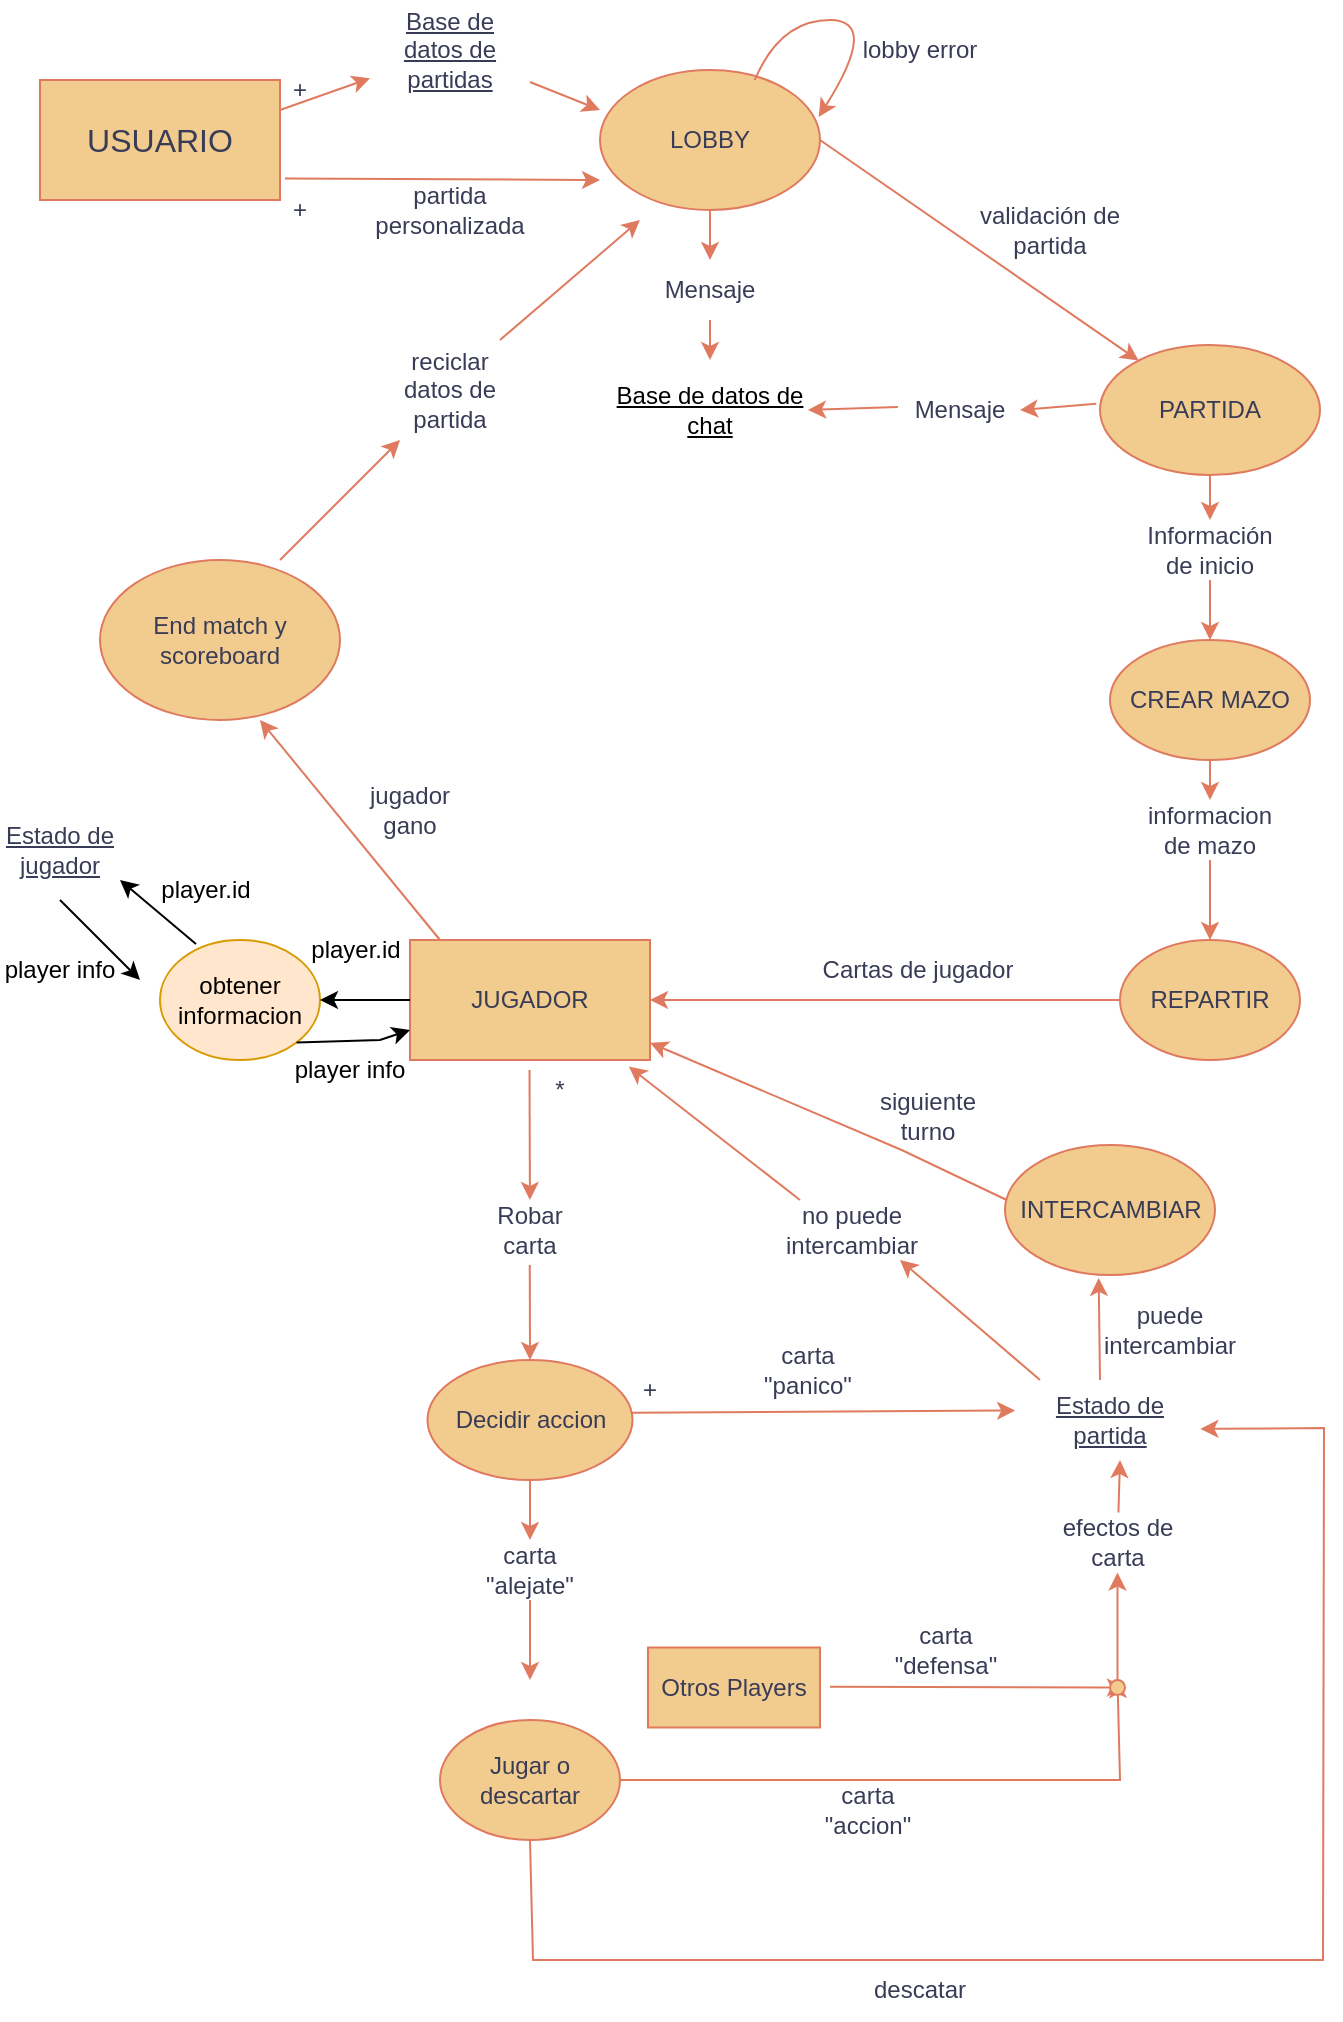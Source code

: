 <mxfile version="21.7.1" type="device">
  <diagram id="C5RBs43oDa-KdzZeNtuy" name="Page-1">
    <mxGraphModel dx="880" dy="451" grid="1" gridSize="10" guides="1" tooltips="1" connect="1" arrows="1" fold="1" page="1" pageScale="1" pageWidth="827" pageHeight="1169" background="#ffffff" math="0" shadow="0">
      <root>
        <mxCell id="WIyWlLk6GJQsqaUBKTNV-0" />
        <mxCell id="WIyWlLk6GJQsqaUBKTNV-1" parent="WIyWlLk6GJQsqaUBKTNV-0" />
        <mxCell id="hGUsqBW1zG1-z1by6nfn-2" value="USUARIO" style="rounded=0;whiteSpace=wrap;html=1;fontSize=16;labelBackgroundColor=none;fillColor=#F2CC8F;strokeColor=#E07A5F;fontColor=#393C56;" parent="WIyWlLk6GJQsqaUBKTNV-1" vertex="1">
          <mxGeometry x="30" y="60" width="120" height="60" as="geometry" />
        </mxCell>
        <mxCell id="hGUsqBW1zG1-z1by6nfn-3" value="" style="endArrow=classic;html=1;rounded=0;labelBackgroundColor=none;strokeColor=#E07A5F;fontColor=default;" parent="WIyWlLk6GJQsqaUBKTNV-1" source="hGUsqBW1zG1-z1by6nfn-8" edge="1">
          <mxGeometry width="50" height="50" relative="1" as="geometry">
            <mxPoint x="390" y="220" as="sourcePoint" />
            <mxPoint x="310" y="75" as="targetPoint" />
            <Array as="points" />
          </mxGeometry>
        </mxCell>
        <mxCell id="hGUsqBW1zG1-z1by6nfn-9" value="" style="endArrow=classic;html=1;rounded=0;exitX=1.02;exitY=0.821;exitDx=0;exitDy=0;exitPerimeter=0;labelBackgroundColor=none;strokeColor=#E07A5F;fontColor=default;" parent="WIyWlLk6GJQsqaUBKTNV-1" source="hGUsqBW1zG1-z1by6nfn-2" edge="1">
          <mxGeometry width="50" height="50" relative="1" as="geometry">
            <mxPoint x="390" y="100" as="sourcePoint" />
            <mxPoint x="310" y="110" as="targetPoint" />
          </mxGeometry>
        </mxCell>
        <mxCell id="hGUsqBW1zG1-z1by6nfn-10" value="+" style="text;html=1;strokeColor=none;fillColor=none;align=center;verticalAlign=middle;whiteSpace=wrap;rounded=0;labelBackgroundColor=none;fontColor=#393C56;" parent="WIyWlLk6GJQsqaUBKTNV-1" vertex="1">
          <mxGeometry x="130" y="50" width="60" height="30" as="geometry" />
        </mxCell>
        <mxCell id="hGUsqBW1zG1-z1by6nfn-11" value="+" style="text;html=1;strokeColor=none;fillColor=none;align=center;verticalAlign=middle;whiteSpace=wrap;rounded=0;labelBackgroundColor=none;fontColor=#393C56;" parent="WIyWlLk6GJQsqaUBKTNV-1" vertex="1">
          <mxGeometry x="130" y="110" width="60" height="30" as="geometry" />
        </mxCell>
        <mxCell id="hGUsqBW1zG1-z1by6nfn-12" value="partida personalizada" style="text;html=1;strokeColor=none;fillColor=none;align=center;verticalAlign=middle;whiteSpace=wrap;rounded=0;labelBackgroundColor=none;fontColor=#393C56;" parent="WIyWlLk6GJQsqaUBKTNV-1" vertex="1">
          <mxGeometry x="190" y="110" width="90" height="30" as="geometry" />
        </mxCell>
        <mxCell id="hGUsqBW1zG1-z1by6nfn-14" value="LOBBY" style="ellipse;whiteSpace=wrap;html=1;labelBackgroundColor=none;fillColor=#F2CC8F;strokeColor=#E07A5F;fontColor=#393C56;" parent="WIyWlLk6GJQsqaUBKTNV-1" vertex="1">
          <mxGeometry x="310" y="55" width="110" height="70" as="geometry" />
        </mxCell>
        <mxCell id="hGUsqBW1zG1-z1by6nfn-15" value="" style="endArrow=classic;html=1;rounded=0;exitX=1;exitY=0.25;exitDx=0;exitDy=0;labelBackgroundColor=none;strokeColor=#E07A5F;fontColor=default;" parent="WIyWlLk6GJQsqaUBKTNV-1" source="hGUsqBW1zG1-z1by6nfn-2" target="hGUsqBW1zG1-z1by6nfn-8" edge="1">
          <mxGeometry width="50" height="50" relative="1" as="geometry">
            <mxPoint x="150" y="75" as="sourcePoint" />
            <mxPoint x="310" y="75" as="targetPoint" />
            <Array as="points" />
          </mxGeometry>
        </mxCell>
        <mxCell id="hGUsqBW1zG1-z1by6nfn-8" value="&lt;u&gt;Base de datos de partidas&lt;/u&gt;" style="text;strokeColor=none;fillColor=none;align=center;verticalAlign=middle;spacingLeft=4;spacingRight=4;overflow=hidden;points=[[0,0.5],[1,0.5]];portConstraint=eastwest;rotatable=0;whiteSpace=wrap;html=1;labelBackgroundColor=none;fontColor=#393C56;" parent="WIyWlLk6GJQsqaUBKTNV-1" vertex="1">
          <mxGeometry x="195" y="20" width="80" height="50" as="geometry" />
        </mxCell>
        <mxCell id="hGUsqBW1zG1-z1by6nfn-16" value="" style="endArrow=classic;html=1;rounded=0;exitX=0.5;exitY=1;exitDx=0;exitDy=0;labelBackgroundColor=none;strokeColor=#E07A5F;fontColor=default;" parent="WIyWlLk6GJQsqaUBKTNV-1" source="hGUsqBW1zG1-z1by6nfn-18" edge="1">
          <mxGeometry width="50" height="50" relative="1" as="geometry">
            <mxPoint x="390" y="180" as="sourcePoint" />
            <mxPoint x="365" y="200" as="targetPoint" />
          </mxGeometry>
        </mxCell>
        <mxCell id="hGUsqBW1zG1-z1by6nfn-19" value="" style="endArrow=classic;html=1;rounded=0;exitX=0.5;exitY=1;exitDx=0;exitDy=0;labelBackgroundColor=none;strokeColor=#E07A5F;fontColor=default;" parent="WIyWlLk6GJQsqaUBKTNV-1" source="hGUsqBW1zG1-z1by6nfn-14" target="hGUsqBW1zG1-z1by6nfn-18" edge="1">
          <mxGeometry width="50" height="50" relative="1" as="geometry">
            <mxPoint x="365" y="125" as="sourcePoint" />
            <mxPoint x="365" y="200" as="targetPoint" />
          </mxGeometry>
        </mxCell>
        <mxCell id="hGUsqBW1zG1-z1by6nfn-18" value="Mensaje" style="text;html=1;strokeColor=none;fillColor=none;align=center;verticalAlign=middle;whiteSpace=wrap;rounded=0;labelBackgroundColor=none;fontColor=#393C56;" parent="WIyWlLk6GJQsqaUBKTNV-1" vertex="1">
          <mxGeometry x="335" y="150" width="60" height="30" as="geometry" />
        </mxCell>
        <mxCell id="hGUsqBW1zG1-z1by6nfn-20" value="" style="endArrow=classic;html=1;rounded=0;exitX=1;exitY=0.5;exitDx=0;exitDy=0;labelBackgroundColor=none;strokeColor=#E07A5F;fontColor=default;" parent="WIyWlLk6GJQsqaUBKTNV-1" source="hGUsqBW1zG1-z1by6nfn-14" target="hGUsqBW1zG1-z1by6nfn-21" edge="1">
          <mxGeometry width="50" height="50" relative="1" as="geometry">
            <mxPoint x="560" y="200" as="sourcePoint" />
            <mxPoint x="560" y="90" as="targetPoint" />
          </mxGeometry>
        </mxCell>
        <mxCell id="hGUsqBW1zG1-z1by6nfn-21" value="PARTIDA" style="ellipse;whiteSpace=wrap;html=1;labelBackgroundColor=none;fillColor=#F2CC8F;strokeColor=#E07A5F;fontColor=#393C56;" parent="WIyWlLk6GJQsqaUBKTNV-1" vertex="1">
          <mxGeometry x="560" y="192.5" width="110" height="65" as="geometry" />
        </mxCell>
        <mxCell id="hGUsqBW1zG1-z1by6nfn-23" value="validación de partida" style="text;html=1;strokeColor=none;fillColor=none;align=center;verticalAlign=middle;whiteSpace=wrap;rounded=0;labelBackgroundColor=none;fontColor=#393C56;" parent="WIyWlLk6GJQsqaUBKTNV-1" vertex="1">
          <mxGeometry x="490" y="120" width="90" height="30" as="geometry" />
        </mxCell>
        <mxCell id="hGUsqBW1zG1-z1by6nfn-25" value="lobby error" style="text;html=1;strokeColor=none;fillColor=none;align=center;verticalAlign=middle;whiteSpace=wrap;rounded=0;labelBackgroundColor=none;fontColor=#393C56;" parent="WIyWlLk6GJQsqaUBKTNV-1" vertex="1">
          <mxGeometry x="440" y="30" width="60" height="30" as="geometry" />
        </mxCell>
        <mxCell id="hGUsqBW1zG1-z1by6nfn-27" value="" style="curved=1;endArrow=classic;html=1;rounded=0;exitX=0.703;exitY=0.073;exitDx=0;exitDy=0;exitPerimeter=0;entryX=0.994;entryY=0.335;entryDx=0;entryDy=0;entryPerimeter=0;labelBackgroundColor=none;strokeColor=#E07A5F;fontColor=default;" parent="WIyWlLk6GJQsqaUBKTNV-1" source="hGUsqBW1zG1-z1by6nfn-14" target="hGUsqBW1zG1-z1by6nfn-14" edge="1">
          <mxGeometry width="50" height="50" relative="1" as="geometry">
            <mxPoint x="420" y="80" as="sourcePoint" />
            <mxPoint x="430" y="90" as="targetPoint" />
            <Array as="points">
              <mxPoint x="400" y="30" />
              <mxPoint x="450" y="30" />
            </Array>
          </mxGeometry>
        </mxCell>
        <mxCell id="hGUsqBW1zG1-z1by6nfn-29" value="" style="endArrow=classic;html=1;rounded=0;exitX=-0.017;exitY=0.452;exitDx=0;exitDy=0;exitPerimeter=0;entryX=1;entryY=0.5;entryDx=0;entryDy=0;labelBackgroundColor=none;strokeColor=#E07A5F;fontColor=default;" parent="WIyWlLk6GJQsqaUBKTNV-1" source="hGUsqBW1zG1-z1by6nfn-28" edge="1">
          <mxGeometry width="50" height="50" relative="1" as="geometry">
            <mxPoint x="375" y="135" as="sourcePoint" />
            <mxPoint x="414" y="225" as="targetPoint" />
            <Array as="points" />
          </mxGeometry>
        </mxCell>
        <mxCell id="hGUsqBW1zG1-z1by6nfn-30" value="" style="endArrow=classic;html=1;rounded=0;exitX=-0.017;exitY=0.452;exitDx=0;exitDy=0;exitPerimeter=0;entryX=1;entryY=0.5;entryDx=0;entryDy=0;labelBackgroundColor=none;strokeColor=#E07A5F;fontColor=default;" parent="WIyWlLk6GJQsqaUBKTNV-1" source="hGUsqBW1zG1-z1by6nfn-21" target="hGUsqBW1zG1-z1by6nfn-28" edge="1">
          <mxGeometry width="50" height="50" relative="1" as="geometry">
            <mxPoint x="558" y="222" as="sourcePoint" />
            <mxPoint x="414" y="225" as="targetPoint" />
            <Array as="points" />
          </mxGeometry>
        </mxCell>
        <mxCell id="hGUsqBW1zG1-z1by6nfn-28" value="Mensaje" style="text;html=1;strokeColor=none;fillColor=none;align=center;verticalAlign=middle;whiteSpace=wrap;rounded=0;labelBackgroundColor=none;fontColor=#393C56;" parent="WIyWlLk6GJQsqaUBKTNV-1" vertex="1">
          <mxGeometry x="460" y="210" width="60" height="30" as="geometry" />
        </mxCell>
        <mxCell id="hGUsqBW1zG1-z1by6nfn-32" value="&lt;u&gt;Estado de partida&lt;/u&gt;" style="text;html=1;strokeColor=none;fillColor=none;align=center;verticalAlign=middle;whiteSpace=wrap;rounded=0;labelBackgroundColor=none;fontColor=#393C56;" parent="WIyWlLk6GJQsqaUBKTNV-1" vertex="1">
          <mxGeometry x="520" y="712.5" width="90" height="35" as="geometry" />
        </mxCell>
        <mxCell id="hGUsqBW1zG1-z1by6nfn-34" value="" style="endArrow=classic;html=1;rounded=0;exitX=0.5;exitY=1;exitDx=0;exitDy=0;labelBackgroundColor=none;strokeColor=#E07A5F;fontColor=default;" parent="WIyWlLk6GJQsqaUBKTNV-1" source="hGUsqBW1zG1-z1by6nfn-38" edge="1">
          <mxGeometry width="50" height="50" relative="1" as="geometry">
            <mxPoint x="780" y="160" as="sourcePoint" />
            <mxPoint x="615" y="340" as="targetPoint" />
          </mxGeometry>
        </mxCell>
        <mxCell id="hGUsqBW1zG1-z1by6nfn-35" value="CREAR MAZO" style="ellipse;whiteSpace=wrap;html=1;labelBackgroundColor=none;fillColor=#F2CC8F;strokeColor=#E07A5F;fontColor=#393C56;" parent="WIyWlLk6GJQsqaUBKTNV-1" vertex="1">
          <mxGeometry x="565" y="340" width="100" height="60" as="geometry" />
        </mxCell>
        <mxCell id="hGUsqBW1zG1-z1by6nfn-39" value="" style="endArrow=classic;html=1;rounded=0;exitX=0.5;exitY=1;exitDx=0;exitDy=0;labelBackgroundColor=none;strokeColor=#E07A5F;fontColor=default;" parent="WIyWlLk6GJQsqaUBKTNV-1" source="hGUsqBW1zG1-z1by6nfn-21" target="hGUsqBW1zG1-z1by6nfn-38" edge="1">
          <mxGeometry width="50" height="50" relative="1" as="geometry">
            <mxPoint x="615" y="258" as="sourcePoint" />
            <mxPoint x="615" y="340" as="targetPoint" />
          </mxGeometry>
        </mxCell>
        <mxCell id="hGUsqBW1zG1-z1by6nfn-38" value="Información de inicio" style="text;html=1;strokeColor=none;fillColor=none;align=center;verticalAlign=middle;whiteSpace=wrap;rounded=0;labelBackgroundColor=none;fontColor=#393C56;" parent="WIyWlLk6GJQsqaUBKTNV-1" vertex="1">
          <mxGeometry x="585" y="280" width="60" height="30" as="geometry" />
        </mxCell>
        <mxCell id="hGUsqBW1zG1-z1by6nfn-40" value="" style="endArrow=classic;html=1;rounded=0;exitX=0.5;exitY=1;exitDx=0;exitDy=0;labelBackgroundColor=none;strokeColor=#E07A5F;fontColor=default;" parent="WIyWlLk6GJQsqaUBKTNV-1" source="hGUsqBW1zG1-z1by6nfn-41" edge="1">
          <mxGeometry width="50" height="50" relative="1" as="geometry">
            <mxPoint x="530" y="330" as="sourcePoint" />
            <mxPoint x="615" y="490" as="targetPoint" />
          </mxGeometry>
        </mxCell>
        <mxCell id="hGUsqBW1zG1-z1by6nfn-42" value="" style="endArrow=classic;html=1;rounded=0;exitX=0.5;exitY=1;exitDx=0;exitDy=0;labelBackgroundColor=none;strokeColor=#E07A5F;fontColor=default;" parent="WIyWlLk6GJQsqaUBKTNV-1" source="hGUsqBW1zG1-z1by6nfn-35" target="hGUsqBW1zG1-z1by6nfn-41" edge="1">
          <mxGeometry width="50" height="50" relative="1" as="geometry">
            <mxPoint x="615" y="400" as="sourcePoint" />
            <mxPoint x="615" y="490" as="targetPoint" />
          </mxGeometry>
        </mxCell>
        <mxCell id="hGUsqBW1zG1-z1by6nfn-41" value="informacion de mazo" style="text;html=1;strokeColor=none;fillColor=none;align=center;verticalAlign=middle;whiteSpace=wrap;rounded=0;labelBackgroundColor=none;fontColor=#393C56;" parent="WIyWlLk6GJQsqaUBKTNV-1" vertex="1">
          <mxGeometry x="585" y="420" width="60" height="30" as="geometry" />
        </mxCell>
        <mxCell id="hGUsqBW1zG1-z1by6nfn-43" value="REPARTIR" style="ellipse;whiteSpace=wrap;html=1;labelBackgroundColor=none;fillColor=#F2CC8F;strokeColor=#E07A5F;fontColor=#393C56;" parent="WIyWlLk6GJQsqaUBKTNV-1" vertex="1">
          <mxGeometry x="570" y="490" width="90" height="60" as="geometry" />
        </mxCell>
        <mxCell id="hGUsqBW1zG1-z1by6nfn-44" value="JUGADOR" style="rounded=0;whiteSpace=wrap;html=1;labelBackgroundColor=none;fillColor=#F2CC8F;strokeColor=#E07A5F;fontColor=#393C56;" parent="WIyWlLk6GJQsqaUBKTNV-1" vertex="1">
          <mxGeometry x="215" y="490" width="120" height="60" as="geometry" />
        </mxCell>
        <mxCell id="hGUsqBW1zG1-z1by6nfn-45" value="" style="endArrow=classic;html=1;rounded=0;exitX=0;exitY=0.5;exitDx=0;exitDy=0;entryX=1;entryY=0.5;entryDx=0;entryDy=0;labelBackgroundColor=none;strokeColor=#E07A5F;fontColor=default;" parent="WIyWlLk6GJQsqaUBKTNV-1" source="hGUsqBW1zG1-z1by6nfn-43" target="hGUsqBW1zG1-z1by6nfn-44" edge="1">
          <mxGeometry width="50" height="50" relative="1" as="geometry">
            <mxPoint x="530" y="560" as="sourcePoint" />
            <mxPoint x="580" y="510" as="targetPoint" />
          </mxGeometry>
        </mxCell>
        <mxCell id="hGUsqBW1zG1-z1by6nfn-47" value="Cartas de jugador" style="text;html=1;strokeColor=none;fillColor=none;align=center;verticalAlign=middle;whiteSpace=wrap;rounded=0;labelBackgroundColor=none;fontColor=#393C56;" parent="WIyWlLk6GJQsqaUBKTNV-1" vertex="1">
          <mxGeometry x="414" y="490" width="110" height="30" as="geometry" />
        </mxCell>
        <mxCell id="hGUsqBW1zG1-z1by6nfn-48" value="&lt;u&gt;Estado de jugador&lt;/u&gt;" style="text;html=1;strokeColor=none;fillColor=none;align=center;verticalAlign=middle;whiteSpace=wrap;rounded=0;labelBackgroundColor=none;fontColor=#393C56;" parent="WIyWlLk6GJQsqaUBKTNV-1" vertex="1">
          <mxGeometry x="10" y="430" width="60" height="30" as="geometry" />
        </mxCell>
        <mxCell id="hGUsqBW1zG1-z1by6nfn-52" value="" style="endArrow=classic;html=1;rounded=0;exitX=0.498;exitY=1.083;exitDx=0;exitDy=0;exitPerimeter=0;labelBackgroundColor=none;strokeColor=#E07A5F;fontColor=default;" parent="WIyWlLk6GJQsqaUBKTNV-1" source="hGUsqBW1zG1-z1by6nfn-54" edge="1">
          <mxGeometry width="50" height="50" relative="1" as="geometry">
            <mxPoint x="270" y="620" as="sourcePoint" />
            <mxPoint x="275" y="700" as="targetPoint" />
          </mxGeometry>
        </mxCell>
        <mxCell id="hGUsqBW1zG1-z1by6nfn-55" value="" style="endArrow=classic;html=1;rounded=0;exitX=0.498;exitY=1.083;exitDx=0;exitDy=0;exitPerimeter=0;labelBackgroundColor=none;strokeColor=#E07A5F;fontColor=default;" parent="WIyWlLk6GJQsqaUBKTNV-1" source="hGUsqBW1zG1-z1by6nfn-44" target="hGUsqBW1zG1-z1by6nfn-54" edge="1">
          <mxGeometry width="50" height="50" relative="1" as="geometry">
            <mxPoint x="275" y="555" as="sourcePoint" />
            <mxPoint x="275" y="640" as="targetPoint" />
          </mxGeometry>
        </mxCell>
        <mxCell id="hGUsqBW1zG1-z1by6nfn-54" value="Robar carta" style="text;html=1;strokeColor=none;fillColor=none;align=center;verticalAlign=middle;whiteSpace=wrap;rounded=0;labelBackgroundColor=none;fontColor=#393C56;" parent="WIyWlLk6GJQsqaUBKTNV-1" vertex="1">
          <mxGeometry x="245" y="620" width="60" height="30" as="geometry" />
        </mxCell>
        <mxCell id="hGUsqBW1zG1-z1by6nfn-56" value="Decidir accion" style="ellipse;whiteSpace=wrap;html=1;labelBackgroundColor=none;fillColor=#F2CC8F;strokeColor=#E07A5F;fontColor=#393C56;" parent="WIyWlLk6GJQsqaUBKTNV-1" vertex="1">
          <mxGeometry x="223.75" y="700" width="102.5" height="60" as="geometry" />
        </mxCell>
        <mxCell id="hGUsqBW1zG1-z1by6nfn-62" value="*" style="text;html=1;strokeColor=none;fillColor=none;align=center;verticalAlign=middle;whiteSpace=wrap;rounded=0;labelBackgroundColor=none;fontColor=#393C56;" parent="WIyWlLk6GJQsqaUBKTNV-1" vertex="1">
          <mxGeometry x="260" y="550" width="60" height="30" as="geometry" />
        </mxCell>
        <mxCell id="hGUsqBW1zG1-z1by6nfn-63" value="" style="endArrow=classic;html=1;rounded=0;exitX=0.993;exitY=0.44;exitDx=0;exitDy=0;exitPerimeter=0;entryX=-0.027;entryY=0.365;entryDx=0;entryDy=0;entryPerimeter=0;labelBackgroundColor=none;strokeColor=#E07A5F;fontColor=default;" parent="WIyWlLk6GJQsqaUBKTNV-1" source="hGUsqBW1zG1-z1by6nfn-56" target="hGUsqBW1zG1-z1by6nfn-32" edge="1">
          <mxGeometry width="50" height="50" relative="1" as="geometry">
            <mxPoint x="280" y="690" as="sourcePoint" />
            <mxPoint x="330" y="640" as="targetPoint" />
          </mxGeometry>
        </mxCell>
        <mxCell id="hGUsqBW1zG1-z1by6nfn-65" value="carta &quot;panico&quot;" style="text;html=1;strokeColor=none;fillColor=none;align=center;verticalAlign=middle;whiteSpace=wrap;rounded=0;labelBackgroundColor=none;fontColor=#393C56;" parent="WIyWlLk6GJQsqaUBKTNV-1" vertex="1">
          <mxGeometry x="384" y="690" width="60" height="30" as="geometry" />
        </mxCell>
        <mxCell id="hGUsqBW1zG1-z1by6nfn-66" value="+" style="text;html=1;strokeColor=none;fillColor=none;align=center;verticalAlign=middle;whiteSpace=wrap;rounded=0;labelBackgroundColor=none;fontColor=#393C56;" parent="WIyWlLk6GJQsqaUBKTNV-1" vertex="1">
          <mxGeometry x="305" y="700" width="60" height="30" as="geometry" />
        </mxCell>
        <mxCell id="hGUsqBW1zG1-z1by6nfn-68" value="INTERCAMBIAR" style="ellipse;whiteSpace=wrap;html=1;labelBackgroundColor=none;fillColor=#F2CC8F;strokeColor=#E07A5F;fontColor=#393C56;" parent="WIyWlLk6GJQsqaUBKTNV-1" vertex="1">
          <mxGeometry x="512.5" y="592.5" width="105" height="65" as="geometry" />
        </mxCell>
        <mxCell id="hGUsqBW1zG1-z1by6nfn-69" value="" style="endArrow=classic;html=1;rounded=0;exitX=0;exitY=0.5;exitDx=0;exitDy=0;entryX=0.993;entryY=0.94;entryDx=0;entryDy=0;entryPerimeter=0;labelBackgroundColor=none;strokeColor=#E07A5F;fontColor=default;" parent="WIyWlLk6GJQsqaUBKTNV-1" edge="1">
          <mxGeometry width="50" height="50" relative="1" as="geometry">
            <mxPoint x="513.34" y="620" as="sourcePoint" />
            <mxPoint x="335.0" y="541.4" as="targetPoint" />
            <Array as="points">
              <mxPoint x="460.84" y="595" />
            </Array>
          </mxGeometry>
        </mxCell>
        <mxCell id="hGUsqBW1zG1-z1by6nfn-71" value="" style="endArrow=classic;html=1;rounded=0;entryX=0.912;entryY=1.055;entryDx=0;entryDy=0;entryPerimeter=0;labelBackgroundColor=none;strokeColor=#E07A5F;fontColor=default;" parent="WIyWlLk6GJQsqaUBKTNV-1" target="hGUsqBW1zG1-z1by6nfn-44" edge="1">
          <mxGeometry width="50" height="50" relative="1" as="geometry">
            <mxPoint x="410" y="620" as="sourcePoint" />
            <mxPoint x="330" y="560" as="targetPoint" />
          </mxGeometry>
        </mxCell>
        <mxCell id="hGUsqBW1zG1-z1by6nfn-72" value="puede intercambiar" style="text;html=1;strokeColor=none;fillColor=none;align=center;verticalAlign=middle;whiteSpace=wrap;rounded=0;labelBackgroundColor=none;fontColor=#393C56;" parent="WIyWlLk6GJQsqaUBKTNV-1" vertex="1">
          <mxGeometry x="565" y="670" width="60" height="30" as="geometry" />
        </mxCell>
        <mxCell id="hGUsqBW1zG1-z1by6nfn-73" value="" style="endArrow=classic;html=1;rounded=0;entryX=0.446;entryY=1.023;entryDx=0;entryDy=0;entryPerimeter=0;labelBackgroundColor=none;strokeColor=#E07A5F;fontColor=default;" parent="WIyWlLk6GJQsqaUBKTNV-1" target="hGUsqBW1zG1-z1by6nfn-68" edge="1">
          <mxGeometry width="50" height="50" relative="1" as="geometry">
            <mxPoint x="560" y="710" as="sourcePoint" />
            <mxPoint x="600" y="660" as="targetPoint" />
          </mxGeometry>
        </mxCell>
        <mxCell id="hGUsqBW1zG1-z1by6nfn-75" value="" style="endArrow=classic;html=1;rounded=0;labelBackgroundColor=none;strokeColor=#E07A5F;fontColor=default;" parent="WIyWlLk6GJQsqaUBKTNV-1" edge="1">
          <mxGeometry width="50" height="50" relative="1" as="geometry">
            <mxPoint x="530" y="710" as="sourcePoint" />
            <mxPoint x="460" y="650" as="targetPoint" />
          </mxGeometry>
        </mxCell>
        <mxCell id="hGUsqBW1zG1-z1by6nfn-74" value="no puede intercambiar" style="text;html=1;strokeColor=none;fillColor=none;align=center;verticalAlign=middle;whiteSpace=wrap;rounded=0;labelBackgroundColor=none;fontColor=#393C56;" parent="WIyWlLk6GJQsqaUBKTNV-1" vertex="1">
          <mxGeometry x="414" y="625" width="44" height="20" as="geometry" />
        </mxCell>
        <mxCell id="hGUsqBW1zG1-z1by6nfn-78" value="siguiente turno" style="text;html=1;strokeColor=none;fillColor=none;align=center;verticalAlign=middle;whiteSpace=wrap;rounded=0;labelBackgroundColor=none;fontColor=#393C56;" parent="WIyWlLk6GJQsqaUBKTNV-1" vertex="1">
          <mxGeometry x="444" y="562.5" width="60" height="30" as="geometry" />
        </mxCell>
        <mxCell id="hGUsqBW1zG1-z1by6nfn-79" value="" style="endArrow=classic;html=1;rounded=0;exitX=0.5;exitY=1;exitDx=0;exitDy=0;labelBackgroundColor=none;strokeColor=#E07A5F;fontColor=default;" parent="WIyWlLk6GJQsqaUBKTNV-1" source="hGUsqBW1zG1-z1by6nfn-81" edge="1">
          <mxGeometry width="50" height="50" relative="1" as="geometry">
            <mxPoint x="280" y="800" as="sourcePoint" />
            <mxPoint x="275" y="860" as="targetPoint" />
          </mxGeometry>
        </mxCell>
        <mxCell id="hGUsqBW1zG1-z1by6nfn-82" value="" style="endArrow=classic;html=1;rounded=0;exitX=0.5;exitY=1;exitDx=0;exitDy=0;labelBackgroundColor=none;strokeColor=#E07A5F;fontColor=default;" parent="WIyWlLk6GJQsqaUBKTNV-1" source="hGUsqBW1zG1-z1by6nfn-56" target="hGUsqBW1zG1-z1by6nfn-81" edge="1">
          <mxGeometry width="50" height="50" relative="1" as="geometry">
            <mxPoint x="275" y="760" as="sourcePoint" />
            <mxPoint x="275" y="840" as="targetPoint" />
          </mxGeometry>
        </mxCell>
        <mxCell id="hGUsqBW1zG1-z1by6nfn-81" value="carta &quot;alejate&quot;" style="text;html=1;strokeColor=none;fillColor=none;align=center;verticalAlign=middle;whiteSpace=wrap;rounded=0;labelBackgroundColor=none;fontColor=#393C56;" parent="WIyWlLk6GJQsqaUBKTNV-1" vertex="1">
          <mxGeometry x="245" y="790" width="60" height="30" as="geometry" />
        </mxCell>
        <mxCell id="hGUsqBW1zG1-z1by6nfn-83" value="Jugar o descartar" style="ellipse;whiteSpace=wrap;html=1;labelBackgroundColor=none;fillColor=#F2CC8F;strokeColor=#E07A5F;fontColor=#393C56;" parent="WIyWlLk6GJQsqaUBKTNV-1" vertex="1">
          <mxGeometry x="230" y="880" width="90" height="60" as="geometry" />
        </mxCell>
        <mxCell id="hGUsqBW1zG1-z1by6nfn-84" value="" style="endArrow=classic;html=1;rounded=0;entryX=1.002;entryY=0.627;entryDx=0;entryDy=0;entryPerimeter=0;exitX=0.5;exitY=1;exitDx=0;exitDy=0;labelBackgroundColor=none;strokeColor=#E07A5F;fontColor=default;" parent="WIyWlLk6GJQsqaUBKTNV-1" source="hGUsqBW1zG1-z1by6nfn-83" target="hGUsqBW1zG1-z1by6nfn-32" edge="1">
          <mxGeometry width="50" height="50" relative="1" as="geometry">
            <mxPoint x="277" y="950" as="sourcePoint" />
            <mxPoint x="620" y="630" as="targetPoint" />
            <Array as="points">
              <mxPoint x="276.5" y="1000" />
              <mxPoint x="601.5" y="1000" />
              <mxPoint x="671.5" y="1000" />
              <mxPoint x="672" y="734" />
            </Array>
          </mxGeometry>
        </mxCell>
        <mxCell id="hGUsqBW1zG1-z1by6nfn-86" value="descatar" style="text;html=1;strokeColor=none;fillColor=none;align=center;verticalAlign=middle;whiteSpace=wrap;rounded=0;labelBackgroundColor=none;fontColor=#393C56;" parent="WIyWlLk6GJQsqaUBKTNV-1" vertex="1">
          <mxGeometry x="440" y="1000" width="60" height="30" as="geometry" />
        </mxCell>
        <mxCell id="hGUsqBW1zG1-z1by6nfn-88" value="Otros Players" style="rounded=0;whiteSpace=wrap;html=1;labelBackgroundColor=none;fillColor=#F2CC8F;strokeColor=#E07A5F;fontColor=#393C56;" parent="WIyWlLk6GJQsqaUBKTNV-1" vertex="1">
          <mxGeometry x="334" y="843.75" width="86" height="40" as="geometry" />
        </mxCell>
        <mxCell id="hGUsqBW1zG1-z1by6nfn-89" value="" style="endArrow=classic;html=1;rounded=0;exitX=1;exitY=0.5;exitDx=0;exitDy=0;entryX=0.5;entryY=0;entryDx=0;entryDy=0;labelBackgroundColor=none;strokeColor=#E07A5F;fontColor=default;" parent="WIyWlLk6GJQsqaUBKTNV-1" source="hGUsqBW1zG1-z1by6nfn-83" target="hGUsqBW1zG1-z1by6nfn-94" edge="1">
          <mxGeometry width="50" height="50" relative="1" as="geometry">
            <mxPoint x="330" y="910" as="sourcePoint" />
            <mxPoint x="570" y="870" as="targetPoint" />
            <Array as="points">
              <mxPoint x="570" y="910" />
            </Array>
          </mxGeometry>
        </mxCell>
        <mxCell id="hGUsqBW1zG1-z1by6nfn-92" value="carta &quot;accion&quot;" style="text;html=1;strokeColor=none;fillColor=none;align=center;verticalAlign=middle;whiteSpace=wrap;rounded=0;labelBackgroundColor=none;fontColor=#393C56;" parent="WIyWlLk6GJQsqaUBKTNV-1" vertex="1">
          <mxGeometry x="414" y="910" width="60" height="30" as="geometry" />
        </mxCell>
        <mxCell id="hGUsqBW1zG1-z1by6nfn-93" value="" style="endArrow=classic;html=1;rounded=0;exitX=1;exitY=0.5;exitDx=0;exitDy=0;entryX=1;entryY=0.5;entryDx=0;entryDy=0;labelBackgroundColor=none;strokeColor=#E07A5F;fontColor=default;" parent="WIyWlLk6GJQsqaUBKTNV-1" target="hGUsqBW1zG1-z1by6nfn-94" edge="1">
          <mxGeometry width="50" height="50" relative="1" as="geometry">
            <mxPoint x="425" y="863.41" as="sourcePoint" />
            <mxPoint x="570" y="863" as="targetPoint" />
          </mxGeometry>
        </mxCell>
        <mxCell id="hGUsqBW1zG1-z1by6nfn-94" value="" style="ellipse;whiteSpace=wrap;html=1;aspect=fixed;labelBackgroundColor=none;fillColor=#F2CC8F;strokeColor=#E07A5F;fontColor=#393C56;" parent="WIyWlLk6GJQsqaUBKTNV-1" vertex="1">
          <mxGeometry x="565" y="860" width="7.5" height="7.5" as="geometry" />
        </mxCell>
        <mxCell id="hGUsqBW1zG1-z1by6nfn-95" value="" style="endArrow=classic;html=1;rounded=0;labelBackgroundColor=none;strokeColor=#E07A5F;fontColor=default;" parent="WIyWlLk6GJQsqaUBKTNV-1" source="hGUsqBW1zG1-z1by6nfn-97" edge="1">
          <mxGeometry width="50" height="50" relative="1" as="geometry">
            <mxPoint x="570" y="830" as="sourcePoint" />
            <mxPoint x="570" y="750" as="targetPoint" />
          </mxGeometry>
        </mxCell>
        <mxCell id="hGUsqBW1zG1-z1by6nfn-96" value="carta &quot;defensa&quot;" style="text;html=1;strokeColor=none;fillColor=none;align=center;verticalAlign=middle;whiteSpace=wrap;rounded=0;labelBackgroundColor=none;fontColor=#393C56;" parent="WIyWlLk6GJQsqaUBKTNV-1" vertex="1">
          <mxGeometry x="452.5" y="830" width="60" height="30" as="geometry" />
        </mxCell>
        <mxCell id="hGUsqBW1zG1-z1by6nfn-100" value="" style="endArrow=classic;html=1;rounded=0;exitX=0.5;exitY=0;exitDx=0;exitDy=0;labelBackgroundColor=none;strokeColor=#E07A5F;fontColor=default;" parent="WIyWlLk6GJQsqaUBKTNV-1" source="hGUsqBW1zG1-z1by6nfn-94" target="hGUsqBW1zG1-z1by6nfn-97" edge="1">
          <mxGeometry width="50" height="50" relative="1" as="geometry">
            <mxPoint x="570" y="830" as="sourcePoint" />
            <mxPoint x="570" y="750" as="targetPoint" />
          </mxGeometry>
        </mxCell>
        <mxCell id="hGUsqBW1zG1-z1by6nfn-97" value="efectos de carta" style="text;html=1;strokeColor=none;fillColor=none;align=center;verticalAlign=middle;whiteSpace=wrap;rounded=0;labelBackgroundColor=none;fontColor=#393C56;" parent="WIyWlLk6GJQsqaUBKTNV-1" vertex="1">
          <mxGeometry x="538.75" y="776.25" width="60" height="30" as="geometry" />
        </mxCell>
        <mxCell id="hGUsqBW1zG1-z1by6nfn-101" value="" style="endArrow=classic;html=1;rounded=0;labelBackgroundColor=none;strokeColor=#E07A5F;fontColor=default;" parent="WIyWlLk6GJQsqaUBKTNV-1" edge="1">
          <mxGeometry width="50" height="50" relative="1" as="geometry">
            <mxPoint x="230" y="490" as="sourcePoint" />
            <mxPoint x="140" y="380" as="targetPoint" />
          </mxGeometry>
        </mxCell>
        <mxCell id="hGUsqBW1zG1-z1by6nfn-102" value="jugador gano" style="text;html=1;strokeColor=none;fillColor=none;align=center;verticalAlign=middle;whiteSpace=wrap;rounded=0;labelBackgroundColor=none;fontColor=#393C56;" parent="WIyWlLk6GJQsqaUBKTNV-1" vertex="1">
          <mxGeometry x="185" y="410" width="60" height="30" as="geometry" />
        </mxCell>
        <mxCell id="hGUsqBW1zG1-z1by6nfn-103" value="End match y scoreboard" style="ellipse;whiteSpace=wrap;html=1;labelBackgroundColor=none;fillColor=#F2CC8F;strokeColor=#E07A5F;fontColor=#393C56;" parent="WIyWlLk6GJQsqaUBKTNV-1" vertex="1">
          <mxGeometry x="60" y="300" width="120" height="80" as="geometry" />
        </mxCell>
        <mxCell id="hGUsqBW1zG1-z1by6nfn-104" value="" style="endArrow=classic;html=1;rounded=0;labelBackgroundColor=none;strokeColor=#E07A5F;fontColor=default;" parent="WIyWlLk6GJQsqaUBKTNV-1" edge="1">
          <mxGeometry width="50" height="50" relative="1" as="geometry">
            <mxPoint x="260" y="190" as="sourcePoint" />
            <mxPoint x="330" y="130" as="targetPoint" />
          </mxGeometry>
        </mxCell>
        <mxCell id="hGUsqBW1zG1-z1by6nfn-106" value="" style="endArrow=classic;html=1;rounded=0;labelBackgroundColor=none;strokeColor=#E07A5F;fontColor=default;" parent="WIyWlLk6GJQsqaUBKTNV-1" edge="1">
          <mxGeometry width="50" height="50" relative="1" as="geometry">
            <mxPoint x="150" y="300" as="sourcePoint" />
            <mxPoint x="210" y="240" as="targetPoint" />
          </mxGeometry>
        </mxCell>
        <mxCell id="hGUsqBW1zG1-z1by6nfn-105" value="reciclar datos de partida" style="text;html=1;strokeColor=none;fillColor=none;align=center;verticalAlign=middle;whiteSpace=wrap;rounded=0;labelBackgroundColor=none;fontColor=#393C56;" parent="WIyWlLk6GJQsqaUBKTNV-1" vertex="1">
          <mxGeometry x="205" y="200" width="60" height="30" as="geometry" />
        </mxCell>
        <mxCell id="dgxZ7FdXGBXw0WwR8GD--0" value="obtener informacion" style="ellipse;whiteSpace=wrap;html=1;fillColor=#ffe6cc;strokeColor=#d79b00;" parent="WIyWlLk6GJQsqaUBKTNV-1" vertex="1">
          <mxGeometry x="90" y="490" width="80" height="60" as="geometry" />
        </mxCell>
        <mxCell id="dgxZ7FdXGBXw0WwR8GD--2" value="" style="endArrow=classic;html=1;rounded=0;entryX=1;entryY=0.5;entryDx=0;entryDy=0;exitX=0;exitY=0.5;exitDx=0;exitDy=0;" parent="WIyWlLk6GJQsqaUBKTNV-1" source="hGUsqBW1zG1-z1by6nfn-44" target="dgxZ7FdXGBXw0WwR8GD--0" edge="1">
          <mxGeometry width="50" height="50" relative="1" as="geometry">
            <mxPoint x="200" y="530" as="sourcePoint" />
            <mxPoint x="250" y="480" as="targetPoint" />
          </mxGeometry>
        </mxCell>
        <mxCell id="dgxZ7FdXGBXw0WwR8GD--3" value="" style="endArrow=classic;html=1;rounded=0;entryX=1;entryY=1;entryDx=0;entryDy=0;exitX=0.225;exitY=0.033;exitDx=0;exitDy=0;exitPerimeter=0;" parent="WIyWlLk6GJQsqaUBKTNV-1" source="dgxZ7FdXGBXw0WwR8GD--0" target="hGUsqBW1zG1-z1by6nfn-48" edge="1">
          <mxGeometry width="50" height="50" relative="1" as="geometry">
            <mxPoint x="95" y="490" as="sourcePoint" />
            <mxPoint x="50" y="490" as="targetPoint" />
          </mxGeometry>
        </mxCell>
        <mxCell id="dgxZ7FdXGBXw0WwR8GD--4" value="" style="endArrow=classic;html=1;rounded=0;exitX=0.5;exitY=1;exitDx=0;exitDy=0;" parent="WIyWlLk6GJQsqaUBKTNV-1" edge="1">
          <mxGeometry width="50" height="50" relative="1" as="geometry">
            <mxPoint x="40" y="470" as="sourcePoint" />
            <mxPoint x="80" y="510" as="targetPoint" />
            <Array as="points">
              <mxPoint x="80" y="510" />
            </Array>
          </mxGeometry>
        </mxCell>
        <mxCell id="dgxZ7FdXGBXw0WwR8GD--5" value="" style="endArrow=classic;html=1;rounded=0;entryX=0;entryY=0.75;entryDx=0;entryDy=0;exitX=1;exitY=1;exitDx=0;exitDy=0;" parent="WIyWlLk6GJQsqaUBKTNV-1" source="dgxZ7FdXGBXw0WwR8GD--0" target="hGUsqBW1zG1-z1by6nfn-44" edge="1">
          <mxGeometry width="50" height="50" relative="1" as="geometry">
            <mxPoint x="140" y="590" as="sourcePoint" />
            <mxPoint x="180" y="550" as="targetPoint" />
            <Array as="points">
              <mxPoint x="200" y="540" />
            </Array>
          </mxGeometry>
        </mxCell>
        <mxCell id="dgxZ7FdXGBXw0WwR8GD--6" value="player.id" style="text;html=1;strokeColor=none;fillColor=none;align=center;verticalAlign=middle;whiteSpace=wrap;rounded=0;" parent="WIyWlLk6GJQsqaUBKTNV-1" vertex="1">
          <mxGeometry x="171.25" y="490" width="33.75" height="10" as="geometry" />
        </mxCell>
        <mxCell id="dgxZ7FdXGBXw0WwR8GD--7" value="player.id" style="text;html=1;strokeColor=none;fillColor=none;align=center;verticalAlign=middle;whiteSpace=wrap;rounded=0;" parent="WIyWlLk6GJQsqaUBKTNV-1" vertex="1">
          <mxGeometry x="96.25" y="460" width="33.75" height="10" as="geometry" />
        </mxCell>
        <mxCell id="dgxZ7FdXGBXw0WwR8GD--8" value="player info" style="text;html=1;strokeColor=none;fillColor=none;align=center;verticalAlign=middle;whiteSpace=wrap;rounded=0;" parent="WIyWlLk6GJQsqaUBKTNV-1" vertex="1">
          <mxGeometry x="10" y="490" width="60" height="30" as="geometry" />
        </mxCell>
        <mxCell id="dgxZ7FdXGBXw0WwR8GD--9" value="player info" style="text;html=1;strokeColor=none;fillColor=none;align=center;verticalAlign=middle;whiteSpace=wrap;rounded=0;" parent="WIyWlLk6GJQsqaUBKTNV-1" vertex="1">
          <mxGeometry x="155" y="540" width="60" height="30" as="geometry" />
        </mxCell>
        <mxCell id="qrFkj8kcLO8AavnQW_cx-0" value="&lt;u&gt;Base de datos de chat&lt;/u&gt;" style="text;html=1;strokeColor=none;fillColor=none;align=center;verticalAlign=middle;whiteSpace=wrap;rounded=0;" vertex="1" parent="WIyWlLk6GJQsqaUBKTNV-1">
          <mxGeometry x="313" y="200" width="104" height="50" as="geometry" />
        </mxCell>
      </root>
    </mxGraphModel>
  </diagram>
</mxfile>
